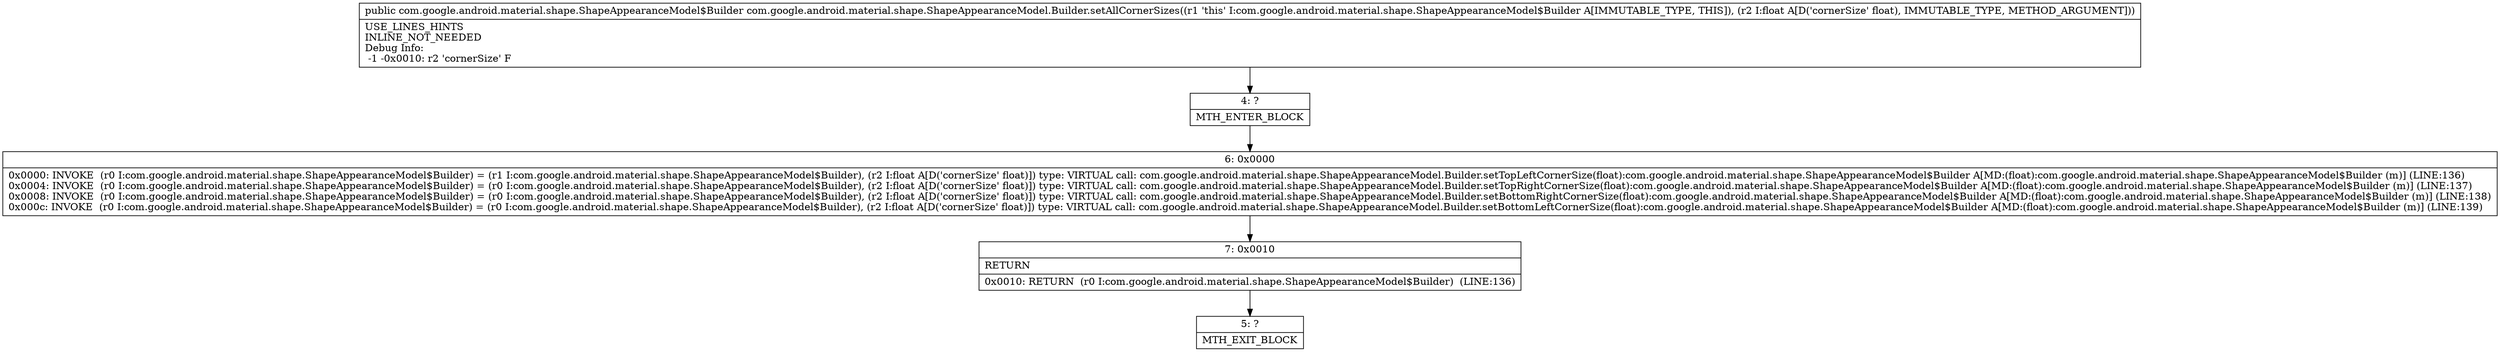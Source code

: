 digraph "CFG forcom.google.android.material.shape.ShapeAppearanceModel.Builder.setAllCornerSizes(F)Lcom\/google\/android\/material\/shape\/ShapeAppearanceModel$Builder;" {
Node_4 [shape=record,label="{4\:\ ?|MTH_ENTER_BLOCK\l}"];
Node_6 [shape=record,label="{6\:\ 0x0000|0x0000: INVOKE  (r0 I:com.google.android.material.shape.ShapeAppearanceModel$Builder) = (r1 I:com.google.android.material.shape.ShapeAppearanceModel$Builder), (r2 I:float A[D('cornerSize' float)]) type: VIRTUAL call: com.google.android.material.shape.ShapeAppearanceModel.Builder.setTopLeftCornerSize(float):com.google.android.material.shape.ShapeAppearanceModel$Builder A[MD:(float):com.google.android.material.shape.ShapeAppearanceModel$Builder (m)] (LINE:136)\l0x0004: INVOKE  (r0 I:com.google.android.material.shape.ShapeAppearanceModel$Builder) = (r0 I:com.google.android.material.shape.ShapeAppearanceModel$Builder), (r2 I:float A[D('cornerSize' float)]) type: VIRTUAL call: com.google.android.material.shape.ShapeAppearanceModel.Builder.setTopRightCornerSize(float):com.google.android.material.shape.ShapeAppearanceModel$Builder A[MD:(float):com.google.android.material.shape.ShapeAppearanceModel$Builder (m)] (LINE:137)\l0x0008: INVOKE  (r0 I:com.google.android.material.shape.ShapeAppearanceModel$Builder) = (r0 I:com.google.android.material.shape.ShapeAppearanceModel$Builder), (r2 I:float A[D('cornerSize' float)]) type: VIRTUAL call: com.google.android.material.shape.ShapeAppearanceModel.Builder.setBottomRightCornerSize(float):com.google.android.material.shape.ShapeAppearanceModel$Builder A[MD:(float):com.google.android.material.shape.ShapeAppearanceModel$Builder (m)] (LINE:138)\l0x000c: INVOKE  (r0 I:com.google.android.material.shape.ShapeAppearanceModel$Builder) = (r0 I:com.google.android.material.shape.ShapeAppearanceModel$Builder), (r2 I:float A[D('cornerSize' float)]) type: VIRTUAL call: com.google.android.material.shape.ShapeAppearanceModel.Builder.setBottomLeftCornerSize(float):com.google.android.material.shape.ShapeAppearanceModel$Builder A[MD:(float):com.google.android.material.shape.ShapeAppearanceModel$Builder (m)] (LINE:139)\l}"];
Node_7 [shape=record,label="{7\:\ 0x0010|RETURN\l|0x0010: RETURN  (r0 I:com.google.android.material.shape.ShapeAppearanceModel$Builder)  (LINE:136)\l}"];
Node_5 [shape=record,label="{5\:\ ?|MTH_EXIT_BLOCK\l}"];
MethodNode[shape=record,label="{public com.google.android.material.shape.ShapeAppearanceModel$Builder com.google.android.material.shape.ShapeAppearanceModel.Builder.setAllCornerSizes((r1 'this' I:com.google.android.material.shape.ShapeAppearanceModel$Builder A[IMMUTABLE_TYPE, THIS]), (r2 I:float A[D('cornerSize' float), IMMUTABLE_TYPE, METHOD_ARGUMENT]))  | USE_LINES_HINTS\lINLINE_NOT_NEEDED\lDebug Info:\l  \-1 \-0x0010: r2 'cornerSize' F\l}"];
MethodNode -> Node_4;Node_4 -> Node_6;
Node_6 -> Node_7;
Node_7 -> Node_5;
}

